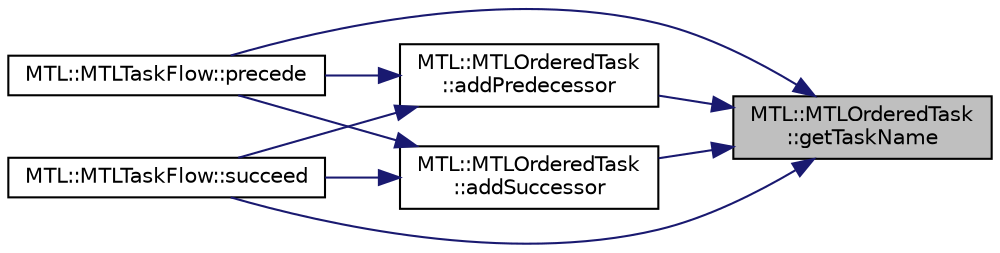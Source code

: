 digraph "MTL::MTLOrderedTask::getTaskName"
{
 // LATEX_PDF_SIZE
  edge [fontname="Helvetica",fontsize="10",labelfontname="Helvetica",labelfontsize="10"];
  node [fontname="Helvetica",fontsize="10",shape=record];
  rankdir="RL";
  Node1 [label="MTL::MTLOrderedTask\l::getTaskName",height=0.2,width=0.4,color="black", fillcolor="grey75", style="filled", fontcolor="black",tooltip="Get the Task Name."];
  Node1 -> Node2 [dir="back",color="midnightblue",fontsize="10",style="solid",fontname="Helvetica"];
  Node2 [label="MTL::MTLOrderedTask\l::addPredecessor",height=0.2,width=0.4,color="black", fillcolor="white", style="filled",URL="$d1/d77/classMTL_1_1MTLOrderedTask.html#a2894341a8bcab900f3588b50397532d4",tooltip="Add a predecessor task."];
  Node2 -> Node3 [dir="back",color="midnightblue",fontsize="10",style="solid",fontname="Helvetica"];
  Node3 [label="MTL::MTLTaskFlow::precede",height=0.2,width=0.4,color="black", fillcolor="white", style="filled",URL="$d7/d79/classMTL_1_1MTLTaskFlow.html#a0ce00fdab37f7a91ef18def6082d614f",tooltip="Declare the taskA as a predecessor of taskB."];
  Node2 -> Node4 [dir="back",color="midnightblue",fontsize="10",style="solid",fontname="Helvetica"];
  Node4 [label="MTL::MTLTaskFlow::succeed",height=0.2,width=0.4,color="black", fillcolor="white", style="filled",URL="$d7/d79/classMTL_1_1MTLTaskFlow.html#af95d0bef9984a176833d4d016fbe1eb6",tooltip="Declare the taskA as a successor of taskB."];
  Node1 -> Node5 [dir="back",color="midnightblue",fontsize="10",style="solid",fontname="Helvetica"];
  Node5 [label="MTL::MTLOrderedTask\l::addSuccessor",height=0.2,width=0.4,color="black", fillcolor="white", style="filled",URL="$d1/d77/classMTL_1_1MTLOrderedTask.html#aa235ef007910f0e4515ba64ec6681b77",tooltip="Add a successor task."];
  Node5 -> Node3 [dir="back",color="midnightblue",fontsize="10",style="solid",fontname="Helvetica"];
  Node5 -> Node4 [dir="back",color="midnightblue",fontsize="10",style="solid",fontname="Helvetica"];
  Node1 -> Node3 [dir="back",color="midnightblue",fontsize="10",style="solid",fontname="Helvetica"];
  Node1 -> Node4 [dir="back",color="midnightblue",fontsize="10",style="solid",fontname="Helvetica"];
}
